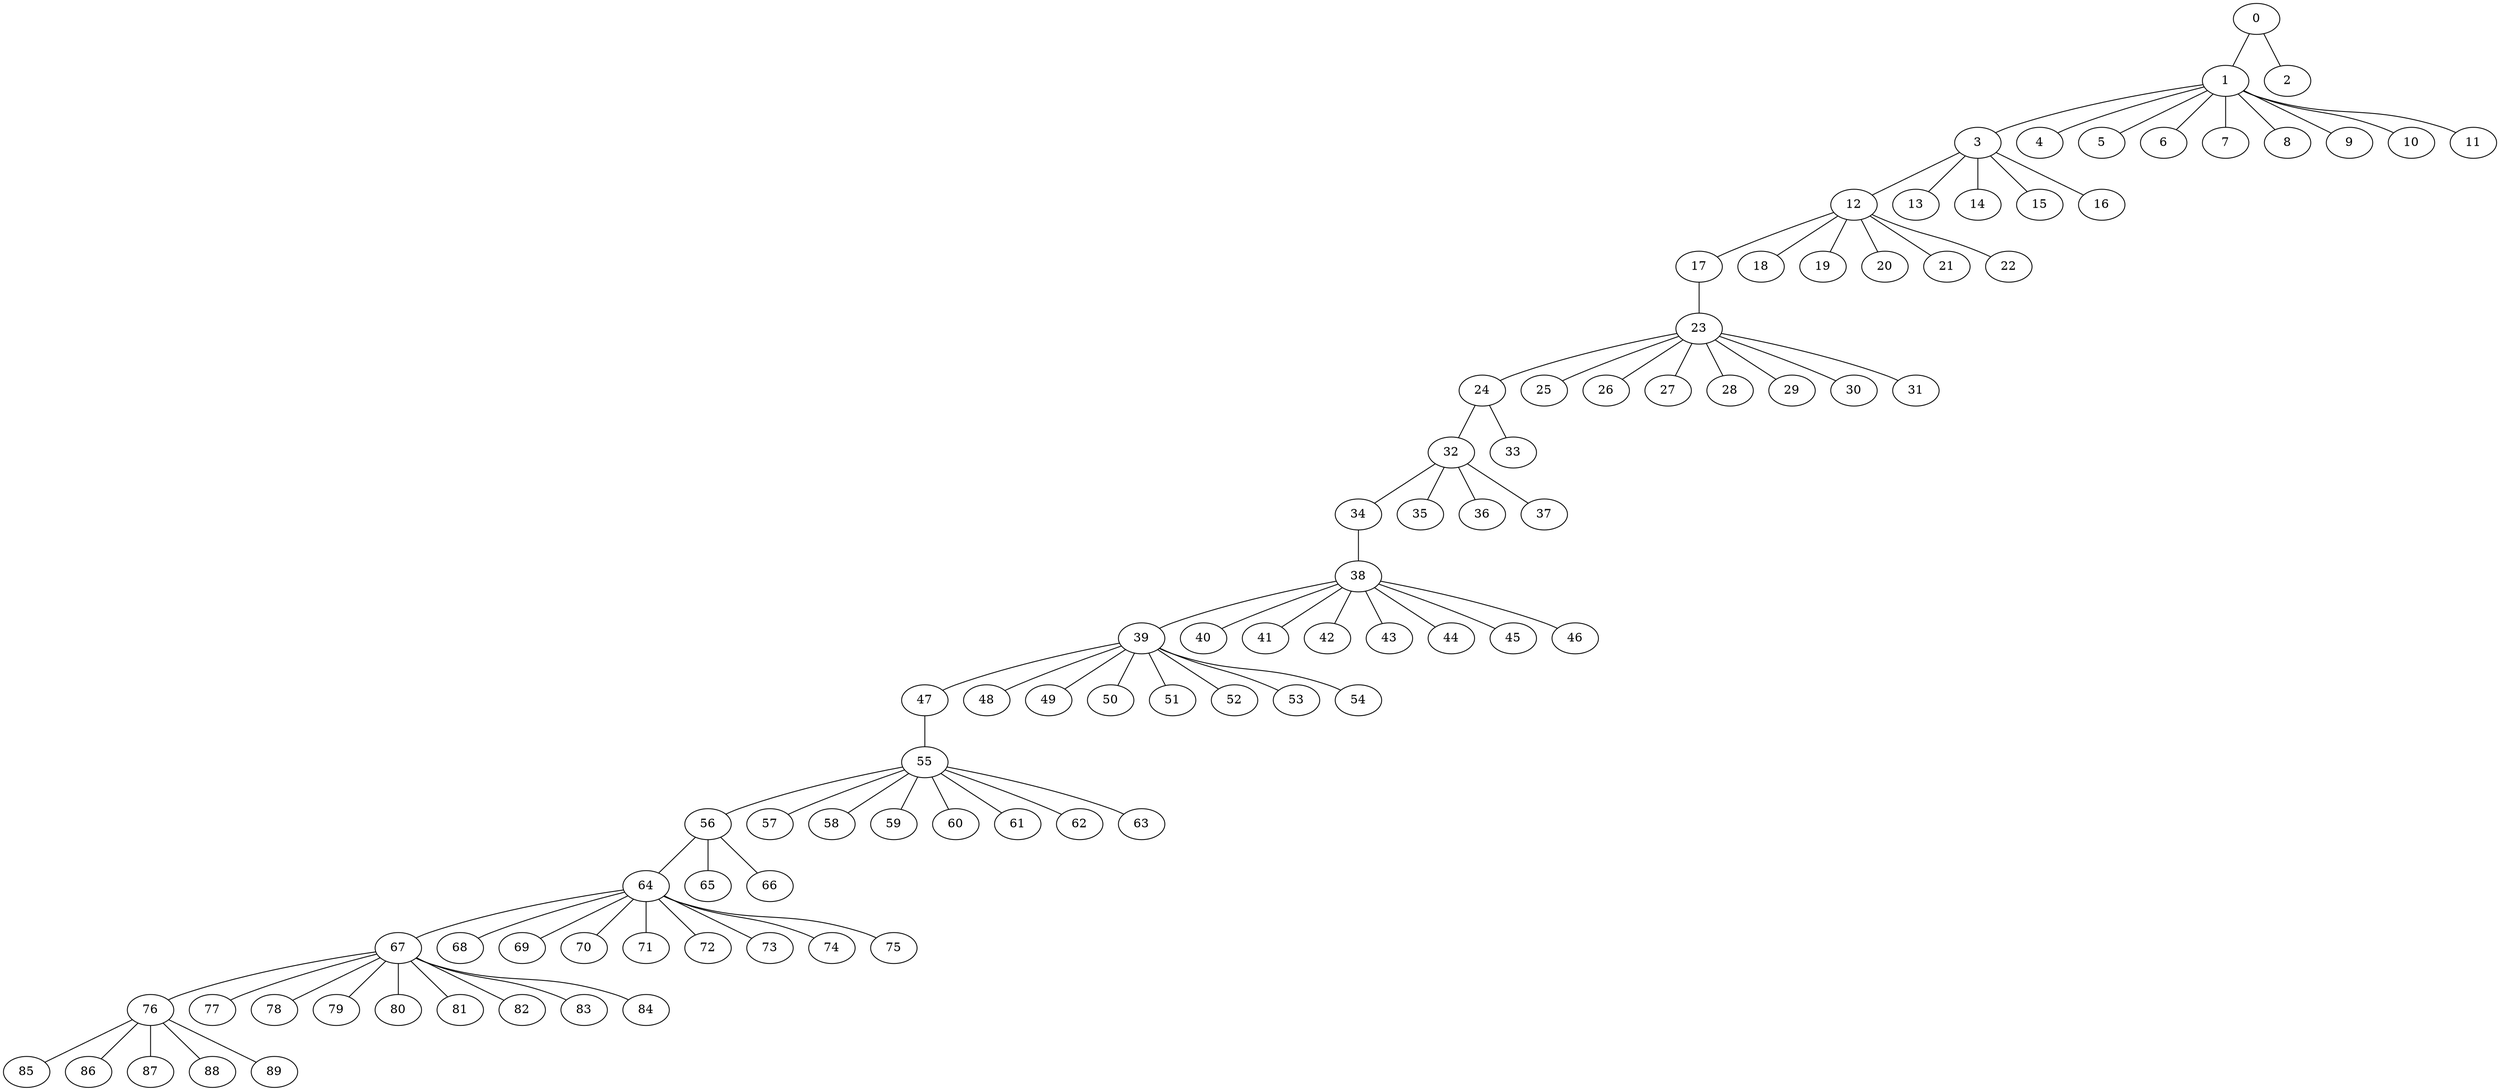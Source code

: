
graph graphname {
    0 -- 1
0 -- 2
1 -- 3
1 -- 4
1 -- 5
1 -- 6
1 -- 7
1 -- 8
1 -- 9
1 -- 10
1 -- 11
3 -- 12
3 -- 13
3 -- 14
3 -- 15
3 -- 16
12 -- 17
12 -- 18
12 -- 19
12 -- 20
12 -- 21
12 -- 22
17 -- 23
23 -- 24
23 -- 25
23 -- 26
23 -- 27
23 -- 28
23 -- 29
23 -- 30
23 -- 31
24 -- 32
24 -- 33
32 -- 34
32 -- 35
32 -- 36
32 -- 37
34 -- 38
38 -- 39
38 -- 40
38 -- 41
38 -- 42
38 -- 43
38 -- 44
38 -- 45
38 -- 46
39 -- 47
39 -- 48
39 -- 49
39 -- 50
39 -- 51
39 -- 52
39 -- 53
39 -- 54
47 -- 55
55 -- 56
55 -- 57
55 -- 58
55 -- 59
55 -- 60
55 -- 61
55 -- 62
55 -- 63
56 -- 64
56 -- 65
56 -- 66
64 -- 67
64 -- 68
64 -- 69
64 -- 70
64 -- 71
64 -- 72
64 -- 73
64 -- 74
64 -- 75
67 -- 76
67 -- 77
67 -- 78
67 -- 79
67 -- 80
67 -- 81
67 -- 82
67 -- 83
67 -- 84
76 -- 85
76 -- 86
76 -- 87
76 -- 88
76 -- 89

}
